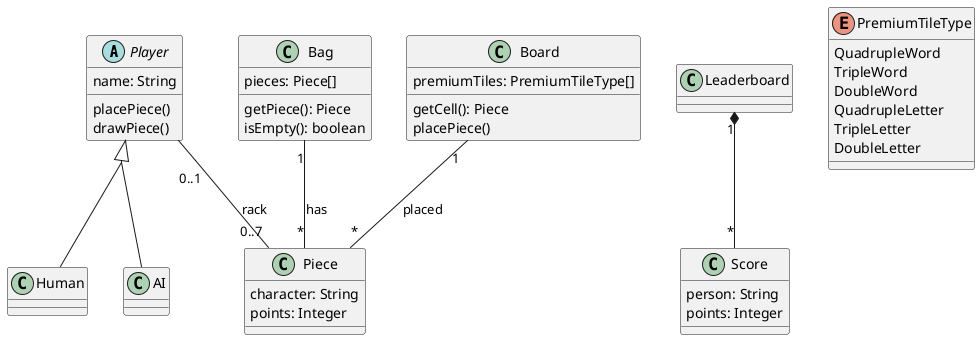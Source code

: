 @startuml
skinparam groupInheritance 2

abstract class Player {
	name: String

	placePiece()
	drawPiece()
}

class Human
class AI

class Bag {
	pieces: Piece[]

	getPiece(): Piece
	isEmpty(): boolean
}

class Piece {
	character: String
	points: Integer
}

class Board {
	premiumTiles: PremiumTileType[]

	getCell(): Piece
	placePiece()
}

class Score {
	person: String
	points: Integer
}

enum PremiumTileType {
	QuadrupleWord
	TripleWord
	DoubleWord
	QuadrupleLetter
	TripleLetter
	DoubleLetter
}

class Leaderboard

Leaderboard "1" *-- "*" Score

Bag "1" -- "*" Piece : has

Board "1" -- "*" Piece : placed

Player <|-- Human
Player <|-- AI

Player "0..1" -- "0..7" Piece : rack

@enduml